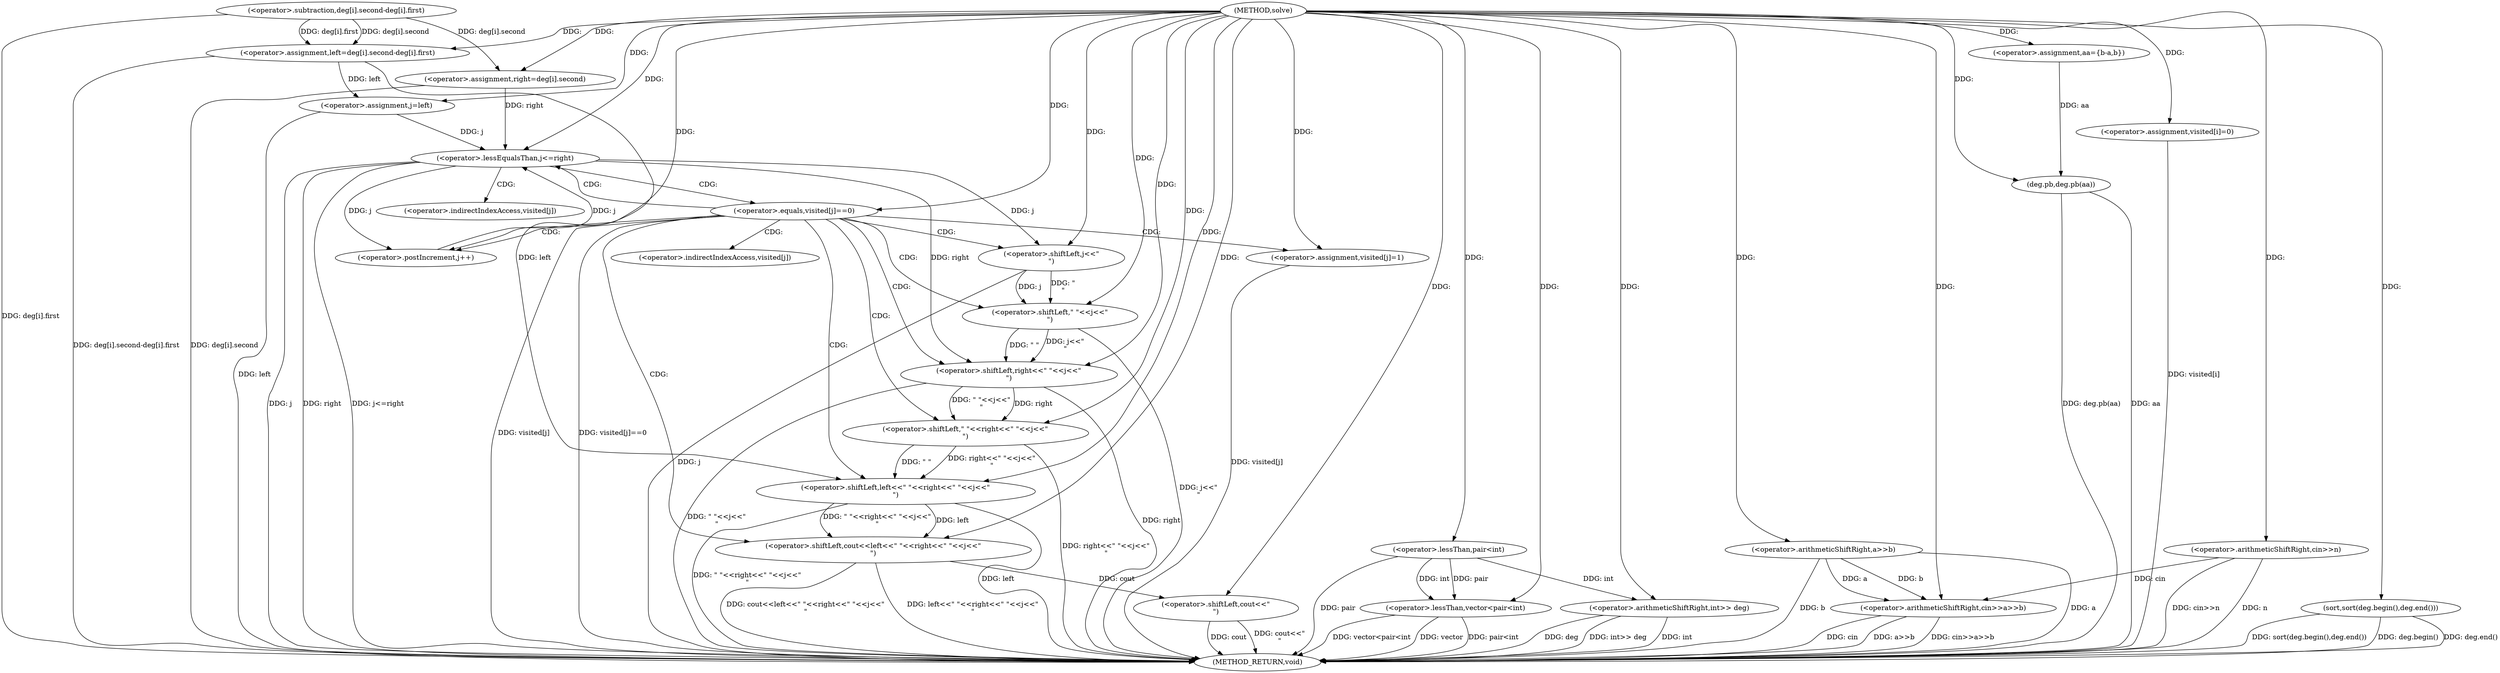 digraph "solve" {  
"1000113" [label = "(METHOD,solve)" ]
"1000214" [label = "(METHOD_RETURN,void)" ]
"1000116" [label = "(<operator>.arithmeticShiftRight,cin>>n)" ]
"1000141" [label = "(sort,sort(deg.begin(),deg.end()))" ]
"1000211" [label = "(<operator>.shiftLeft,cout<<\"\n\")" ]
"1000120" [label = "(<operator>.lessThan,vector<pair<int)" ]
"1000125" [label = "(<operator>.arithmeticShiftRight,int>> deg)" ]
"1000131" [label = "(<operator>.arithmeticShiftRight,cin>>a>>b)" ]
"1000137" [label = "(<operator>.assignment,aa={b-a,b})" ]
"1000139" [label = "(deg.pb,deg.pb(aa))" ]
"1000146" [label = "(<operator>.assignment,visited[i]=0)" ]
"1000153" [label = "(<operator>.assignment,left=deg[i].second-deg[i].first)" ]
"1000167" [label = "(<operator>.assignment,right=deg[i].second)" ]
"1000176" [label = "(<operator>.assignment,j=left)" ]
"1000179" [label = "(<operator>.lessEqualsThan,j<=right)" ]
"1000182" [label = "(<operator>.postIncrement,j++)" ]
"1000122" [label = "(<operator>.lessThan,pair<int)" ]
"1000133" [label = "(<operator>.arithmeticShiftRight,a>>b)" ]
"1000155" [label = "(<operator>.subtraction,deg[i].second-deg[i].first)" ]
"1000186" [label = "(<operator>.equals,visited[j]==0)" ]
"1000192" [label = "(<operator>.shiftLeft,cout<<left<<\" \"<<right<<\" \"<<j<<\"\n\")" ]
"1000205" [label = "(<operator>.assignment,visited[j]=1)" ]
"1000194" [label = "(<operator>.shiftLeft,left<<\" \"<<right<<\" \"<<j<<\"\n\")" ]
"1000196" [label = "(<operator>.shiftLeft,\" \"<<right<<\" \"<<j<<\"\n\")" ]
"1000198" [label = "(<operator>.shiftLeft,right<<\" \"<<j<<\"\n\")" ]
"1000200" [label = "(<operator>.shiftLeft,\" \"<<j<<\"\n\")" ]
"1000202" [label = "(<operator>.shiftLeft,j<<\"\n\")" ]
"1000187" [label = "(<operator>.indirectIndexAccess,visited[j])" ]
"1000206" [label = "(<operator>.indirectIndexAccess,visited[j])" ]
  "1000116" -> "1000214"  [ label = "DDG: n"] 
  "1000116" -> "1000214"  [ label = "DDG: cin>>n"] 
  "1000120" -> "1000214"  [ label = "DDG: pair<int"] 
  "1000120" -> "1000214"  [ label = "DDG: vector<pair<int"] 
  "1000125" -> "1000214"  [ label = "DDG: int"] 
  "1000125" -> "1000214"  [ label = "DDG: deg"] 
  "1000125" -> "1000214"  [ label = "DDG: int>> deg"] 
  "1000131" -> "1000214"  [ label = "DDG: cin"] 
  "1000133" -> "1000214"  [ label = "DDG: a"] 
  "1000133" -> "1000214"  [ label = "DDG: b"] 
  "1000131" -> "1000214"  [ label = "DDG: a>>b"] 
  "1000131" -> "1000214"  [ label = "DDG: cin>>a>>b"] 
  "1000139" -> "1000214"  [ label = "DDG: aa"] 
  "1000139" -> "1000214"  [ label = "DDG: deg.pb(aa)"] 
  "1000141" -> "1000214"  [ label = "DDG: deg.begin()"] 
  "1000141" -> "1000214"  [ label = "DDG: deg.end()"] 
  "1000141" -> "1000214"  [ label = "DDG: sort(deg.begin(),deg.end())"] 
  "1000146" -> "1000214"  [ label = "DDG: visited[i]"] 
  "1000155" -> "1000214"  [ label = "DDG: deg[i].first"] 
  "1000153" -> "1000214"  [ label = "DDG: deg[i].second-deg[i].first"] 
  "1000167" -> "1000214"  [ label = "DDG: deg[i].second"] 
  "1000176" -> "1000214"  [ label = "DDG: left"] 
  "1000179" -> "1000214"  [ label = "DDG: j"] 
  "1000179" -> "1000214"  [ label = "DDG: right"] 
  "1000179" -> "1000214"  [ label = "DDG: j<=right"] 
  "1000186" -> "1000214"  [ label = "DDG: visited[j]"] 
  "1000186" -> "1000214"  [ label = "DDG: visited[j]==0"] 
  "1000194" -> "1000214"  [ label = "DDG: left"] 
  "1000198" -> "1000214"  [ label = "DDG: right"] 
  "1000202" -> "1000214"  [ label = "DDG: j"] 
  "1000200" -> "1000214"  [ label = "DDG: j<<\"\n\""] 
  "1000198" -> "1000214"  [ label = "DDG: \" \"<<j<<\"\n\""] 
  "1000196" -> "1000214"  [ label = "DDG: right<<\" \"<<j<<\"\n\""] 
  "1000194" -> "1000214"  [ label = "DDG: \" \"<<right<<\" \"<<j<<\"\n\""] 
  "1000192" -> "1000214"  [ label = "DDG: left<<\" \"<<right<<\" \"<<j<<\"\n\""] 
  "1000192" -> "1000214"  [ label = "DDG: cout<<left<<\" \"<<right<<\" \"<<j<<\"\n\""] 
  "1000205" -> "1000214"  [ label = "DDG: visited[j]"] 
  "1000211" -> "1000214"  [ label = "DDG: cout"] 
  "1000211" -> "1000214"  [ label = "DDG: cout<<\"\n\""] 
  "1000120" -> "1000214"  [ label = "DDG: vector"] 
  "1000122" -> "1000214"  [ label = "DDG: pair"] 
  "1000113" -> "1000116"  [ label = "DDG: "] 
  "1000113" -> "1000141"  [ label = "DDG: "] 
  "1000113" -> "1000146"  [ label = "DDG: "] 
  "1000155" -> "1000153"  [ label = "DDG: deg[i].second"] 
  "1000155" -> "1000153"  [ label = "DDG: deg[i].first"] 
  "1000155" -> "1000167"  [ label = "DDG: deg[i].second"] 
  "1000192" -> "1000211"  [ label = "DDG: cout"] 
  "1000113" -> "1000211"  [ label = "DDG: "] 
  "1000113" -> "1000120"  [ label = "DDG: "] 
  "1000122" -> "1000120"  [ label = "DDG: pair"] 
  "1000122" -> "1000120"  [ label = "DDG: int"] 
  "1000122" -> "1000125"  [ label = "DDG: int"] 
  "1000113" -> "1000125"  [ label = "DDG: "] 
  "1000116" -> "1000131"  [ label = "DDG: cin"] 
  "1000113" -> "1000131"  [ label = "DDG: "] 
  "1000133" -> "1000131"  [ label = "DDG: b"] 
  "1000133" -> "1000131"  [ label = "DDG: a"] 
  "1000113" -> "1000137"  [ label = "DDG: "] 
  "1000137" -> "1000139"  [ label = "DDG: aa"] 
  "1000113" -> "1000139"  [ label = "DDG: "] 
  "1000113" -> "1000153"  [ label = "DDG: "] 
  "1000113" -> "1000167"  [ label = "DDG: "] 
  "1000153" -> "1000176"  [ label = "DDG: left"] 
  "1000113" -> "1000176"  [ label = "DDG: "] 
  "1000113" -> "1000122"  [ label = "DDG: "] 
  "1000113" -> "1000133"  [ label = "DDG: "] 
  "1000176" -> "1000179"  [ label = "DDG: j"] 
  "1000182" -> "1000179"  [ label = "DDG: j"] 
  "1000113" -> "1000179"  [ label = "DDG: "] 
  "1000167" -> "1000179"  [ label = "DDG: right"] 
  "1000179" -> "1000182"  [ label = "DDG: j"] 
  "1000113" -> "1000182"  [ label = "DDG: "] 
  "1000113" -> "1000186"  [ label = "DDG: "] 
  "1000113" -> "1000205"  [ label = "DDG: "] 
  "1000113" -> "1000192"  [ label = "DDG: "] 
  "1000194" -> "1000192"  [ label = "DDG: left"] 
  "1000194" -> "1000192"  [ label = "DDG: \" \"<<right<<\" \"<<j<<\"\n\""] 
  "1000113" -> "1000194"  [ label = "DDG: "] 
  "1000153" -> "1000194"  [ label = "DDG: left"] 
  "1000196" -> "1000194"  [ label = "DDG: right<<\" \"<<j<<\"\n\""] 
  "1000196" -> "1000194"  [ label = "DDG: \" \""] 
  "1000113" -> "1000196"  [ label = "DDG: "] 
  "1000198" -> "1000196"  [ label = "DDG: \" \"<<j<<\"\n\""] 
  "1000198" -> "1000196"  [ label = "DDG: right"] 
  "1000179" -> "1000198"  [ label = "DDG: right"] 
  "1000113" -> "1000198"  [ label = "DDG: "] 
  "1000200" -> "1000198"  [ label = "DDG: \" \""] 
  "1000200" -> "1000198"  [ label = "DDG: j<<\"\n\""] 
  "1000113" -> "1000200"  [ label = "DDG: "] 
  "1000202" -> "1000200"  [ label = "DDG: j"] 
  "1000202" -> "1000200"  [ label = "DDG: \"\n\""] 
  "1000179" -> "1000202"  [ label = "DDG: j"] 
  "1000113" -> "1000202"  [ label = "DDG: "] 
  "1000179" -> "1000186"  [ label = "CDG: "] 
  "1000179" -> "1000187"  [ label = "CDG: "] 
  "1000186" -> "1000200"  [ label = "CDG: "] 
  "1000186" -> "1000206"  [ label = "CDG: "] 
  "1000186" -> "1000205"  [ label = "CDG: "] 
  "1000186" -> "1000202"  [ label = "CDG: "] 
  "1000186" -> "1000179"  [ label = "CDG: "] 
  "1000186" -> "1000182"  [ label = "CDG: "] 
  "1000186" -> "1000194"  [ label = "CDG: "] 
  "1000186" -> "1000192"  [ label = "CDG: "] 
  "1000186" -> "1000198"  [ label = "CDG: "] 
  "1000186" -> "1000196"  [ label = "CDG: "] 
}
